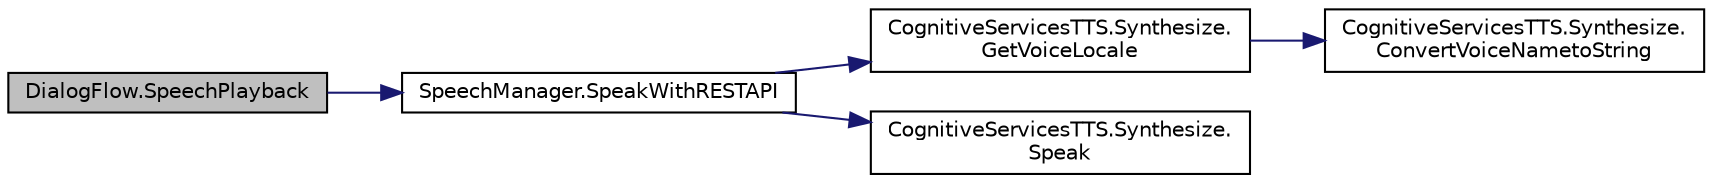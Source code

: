 digraph "DialogFlow.SpeechPlayback"
{
 // LATEX_PDF_SIZE
  edge [fontname="Helvetica",fontsize="10",labelfontname="Helvetica",labelfontsize="10"];
  node [fontname="Helvetica",fontsize="10",shape=record];
  rankdir="LR";
  Node1 [label="DialogFlow.SpeechPlayback",height=0.2,width=0.4,color="black", fillcolor="grey75", style="filled", fontcolor="black",tooltip=" "];
  Node1 -> Node2 [color="midnightblue",fontsize="10",style="solid",fontname="Helvetica"];
  Node2 [label="SpeechManager.SpeakWithRESTAPI",height=0.2,width=0.4,color="black", fillcolor="white", style="filled",URL="$class_speech_manager.html#a28ed59cffc74b1ce44a8183d5005e845",tooltip="Converts a text string into synthesized speech using Microsoft Cognitive Services,..."];
  Node2 -> Node3 [color="midnightblue",fontsize="10",style="solid",fontname="Helvetica"];
  Node3 [label="CognitiveServicesTTS.Synthesize.\lGetVoiceLocale",height=0.2,width=0.4,color="black", fillcolor="white", style="filled",URL="$class_cognitive_services_t_t_s_1_1_synthesize.html#a0c9e0199cc9a2f818a75e2d380b3dc8d",tooltip=" "];
  Node3 -> Node4 [color="midnightblue",fontsize="10",style="solid",fontname="Helvetica"];
  Node4 [label="CognitiveServicesTTS.Synthesize.\lConvertVoiceNametoString",height=0.2,width=0.4,color="black", fillcolor="white", style="filled",URL="$class_cognitive_services_t_t_s_1_1_synthesize.html#a7ec1043791dbad9deb7c2b3d7f427a8c",tooltip="Converts a specific VoioceName enum option into its string counterpart as expected by the API when bu..."];
  Node2 -> Node5 [color="midnightblue",fontsize="10",style="solid",fontname="Helvetica"];
  Node5 [label="CognitiveServicesTTS.Synthesize.\lSpeak",height=0.2,width=0.4,color="black", fillcolor="white", style="filled",URL="$class_cognitive_services_t_t_s_1_1_synthesize.html#af1957839423b634042d245edae0090bc",tooltip="Sends the specified text to be spoken to the TTS service and saves the response audio to a file."];
}
